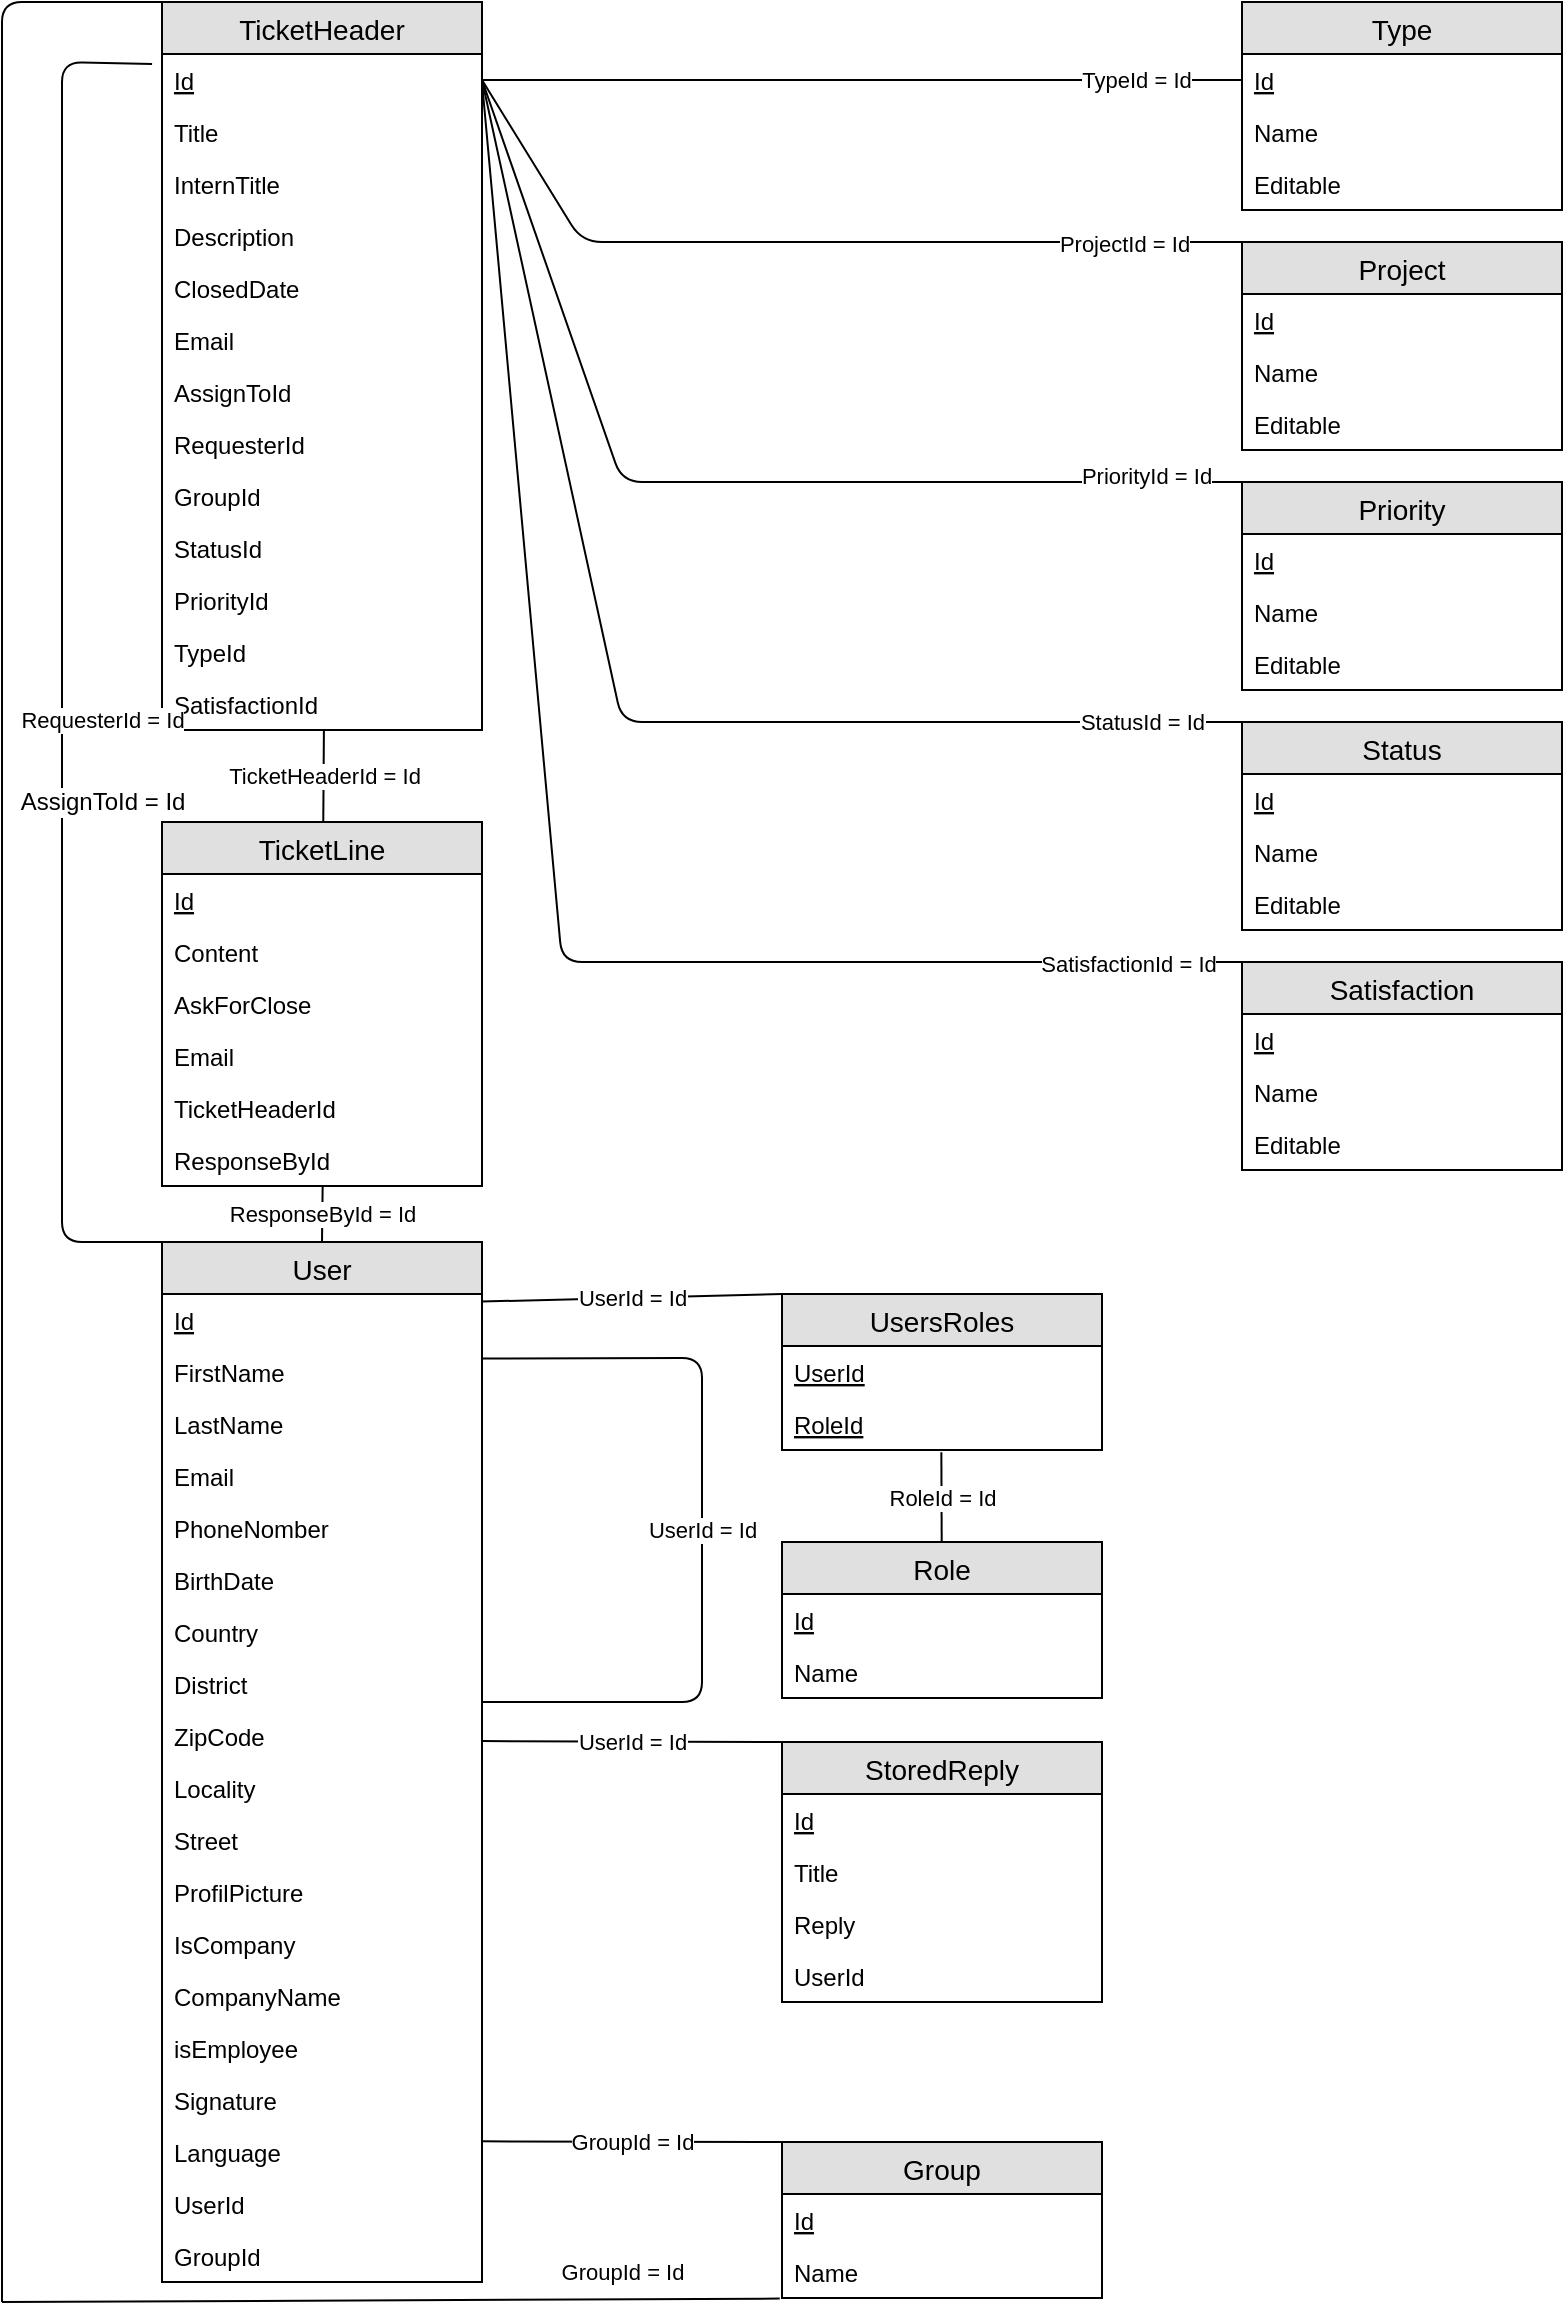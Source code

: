<mxfile version="12.8.1"><diagram id="8naeclaNu2q1nuFc6_Kx" name="Page-1"><mxGraphModel dx="1114" dy="1004" grid="1" gridSize="10" guides="1" tooltips="1" connect="1" arrows="1" fold="1" page="1" pageScale="1" pageWidth="827" pageHeight="1169" math="0" shadow="0"><root><mxCell id="0"/><mxCell id="1" parent="0"/><mxCell id="3Rf507GOH_H3I_IU7NwR-1" value="TicketHeader" style="swimlane;fontStyle=0;childLayout=stackLayout;horizontal=1;startSize=26;fillColor=#e0e0e0;horizontalStack=0;resizeParent=1;resizeParentMax=0;resizeLast=0;collapsible=1;marginBottom=0;swimlaneFillColor=#ffffff;align=center;fontSize=14;" vertex="1" parent="1"><mxGeometry x="90" y="10" width="160" height="364" as="geometry"/></mxCell><mxCell id="3Rf507GOH_H3I_IU7NwR-2" value="Id" style="text;strokeColor=none;fillColor=none;spacingLeft=4;spacingRight=4;overflow=hidden;rotatable=0;points=[[0,0.5],[1,0.5]];portConstraint=eastwest;fontSize=12;fontStyle=4" vertex="1" parent="3Rf507GOH_H3I_IU7NwR-1"><mxGeometry y="26" width="160" height="26" as="geometry"/></mxCell><mxCell id="3Rf507GOH_H3I_IU7NwR-3" value="Title" style="text;strokeColor=none;fillColor=none;spacingLeft=4;spacingRight=4;overflow=hidden;rotatable=0;points=[[0,0.5],[1,0.5]];portConstraint=eastwest;fontSize=12;" vertex="1" parent="3Rf507GOH_H3I_IU7NwR-1"><mxGeometry y="52" width="160" height="26" as="geometry"/></mxCell><mxCell id="3Rf507GOH_H3I_IU7NwR-4" value="InternTitle" style="text;strokeColor=none;fillColor=none;spacingLeft=4;spacingRight=4;overflow=hidden;rotatable=0;points=[[0,0.5],[1,0.5]];portConstraint=eastwest;fontSize=12;" vertex="1" parent="3Rf507GOH_H3I_IU7NwR-1"><mxGeometry y="78" width="160" height="26" as="geometry"/></mxCell><mxCell id="3Rf507GOH_H3I_IU7NwR-5" value="Description" style="text;strokeColor=none;fillColor=none;spacingLeft=4;spacingRight=4;overflow=hidden;rotatable=0;points=[[0,0.5],[1,0.5]];portConstraint=eastwest;fontSize=12;" vertex="1" parent="3Rf507GOH_H3I_IU7NwR-1"><mxGeometry y="104" width="160" height="26" as="geometry"/></mxCell><mxCell id="3Rf507GOH_H3I_IU7NwR-6" value="ClosedDate" style="text;strokeColor=none;fillColor=none;spacingLeft=4;spacingRight=4;overflow=hidden;rotatable=0;points=[[0,0.5],[1,0.5]];portConstraint=eastwest;fontSize=12;" vertex="1" parent="3Rf507GOH_H3I_IU7NwR-1"><mxGeometry y="130" width="160" height="26" as="geometry"/></mxCell><mxCell id="3Rf507GOH_H3I_IU7NwR-7" value="Email" style="text;strokeColor=none;fillColor=none;spacingLeft=4;spacingRight=4;overflow=hidden;rotatable=0;points=[[0,0.5],[1,0.5]];portConstraint=eastwest;fontSize=12;" vertex="1" parent="3Rf507GOH_H3I_IU7NwR-1"><mxGeometry y="156" width="160" height="26" as="geometry"/></mxCell><mxCell id="3Rf507GOH_H3I_IU7NwR-207" value="AssignToId" style="text;strokeColor=none;fillColor=none;spacingLeft=4;spacingRight=4;overflow=hidden;rotatable=0;points=[[0,0.5],[1,0.5]];portConstraint=eastwest;fontSize=12;" vertex="1" parent="3Rf507GOH_H3I_IU7NwR-1"><mxGeometry y="182" width="160" height="26" as="geometry"/></mxCell><mxCell id="3Rf507GOH_H3I_IU7NwR-209" value="RequesterId" style="text;strokeColor=none;fillColor=none;spacingLeft=4;spacingRight=4;overflow=hidden;rotatable=0;points=[[0,0.5],[1,0.5]];portConstraint=eastwest;fontSize=12;" vertex="1" parent="3Rf507GOH_H3I_IU7NwR-1"><mxGeometry y="208" width="160" height="26" as="geometry"/></mxCell><mxCell id="3Rf507GOH_H3I_IU7NwR-210" value="GroupId" style="text;strokeColor=none;fillColor=none;spacingLeft=4;spacingRight=4;overflow=hidden;rotatable=0;points=[[0,0.5],[1,0.5]];portConstraint=eastwest;fontSize=12;" vertex="1" parent="3Rf507GOH_H3I_IU7NwR-1"><mxGeometry y="234" width="160" height="26" as="geometry"/></mxCell><mxCell id="3Rf507GOH_H3I_IU7NwR-211" value="StatusId" style="text;strokeColor=none;fillColor=none;spacingLeft=4;spacingRight=4;overflow=hidden;rotatable=0;points=[[0,0.5],[1,0.5]];portConstraint=eastwest;fontSize=12;" vertex="1" parent="3Rf507GOH_H3I_IU7NwR-1"><mxGeometry y="260" width="160" height="26" as="geometry"/></mxCell><mxCell id="3Rf507GOH_H3I_IU7NwR-212" value="PriorityId" style="text;strokeColor=none;fillColor=none;spacingLeft=4;spacingRight=4;overflow=hidden;rotatable=0;points=[[0,0.5],[1,0.5]];portConstraint=eastwest;fontSize=12;" vertex="1" parent="3Rf507GOH_H3I_IU7NwR-1"><mxGeometry y="286" width="160" height="26" as="geometry"/></mxCell><mxCell id="3Rf507GOH_H3I_IU7NwR-213" value="TypeId" style="text;strokeColor=none;fillColor=none;spacingLeft=4;spacingRight=4;overflow=hidden;rotatable=0;points=[[0,0.5],[1,0.5]];portConstraint=eastwest;fontSize=12;" vertex="1" parent="3Rf507GOH_H3I_IU7NwR-1"><mxGeometry y="312" width="160" height="26" as="geometry"/></mxCell><mxCell id="3Rf507GOH_H3I_IU7NwR-214" value="SatisfactionId" style="text;strokeColor=none;fillColor=none;spacingLeft=4;spacingRight=4;overflow=hidden;rotatable=0;points=[[0,0.5],[1,0.5]];portConstraint=eastwest;fontSize=12;" vertex="1" parent="3Rf507GOH_H3I_IU7NwR-1"><mxGeometry y="338" width="160" height="26" as="geometry"/></mxCell><mxCell id="3Rf507GOH_H3I_IU7NwR-8" value="TicketLine" style="swimlane;fontStyle=0;childLayout=stackLayout;horizontal=1;startSize=26;fillColor=#e0e0e0;horizontalStack=0;resizeParent=1;resizeParentMax=0;resizeLast=0;collapsible=1;marginBottom=0;swimlaneFillColor=#ffffff;align=center;fontSize=14;" vertex="1" parent="1"><mxGeometry x="90" y="420" width="160" height="182" as="geometry"/></mxCell><mxCell id="3Rf507GOH_H3I_IU7NwR-9" value="Id" style="text;strokeColor=none;fillColor=none;spacingLeft=4;spacingRight=4;overflow=hidden;rotatable=0;points=[[0,0.5],[1,0.5]];portConstraint=eastwest;fontSize=12;fontStyle=4" vertex="1" parent="3Rf507GOH_H3I_IU7NwR-8"><mxGeometry y="26" width="160" height="26" as="geometry"/></mxCell><mxCell id="3Rf507GOH_H3I_IU7NwR-10" value="Content" style="text;strokeColor=none;fillColor=none;spacingLeft=4;spacingRight=4;overflow=hidden;rotatable=0;points=[[0,0.5],[1,0.5]];portConstraint=eastwest;fontSize=12;" vertex="1" parent="3Rf507GOH_H3I_IU7NwR-8"><mxGeometry y="52" width="160" height="26" as="geometry"/></mxCell><mxCell id="3Rf507GOH_H3I_IU7NwR-11" value="AskForClose" style="text;strokeColor=none;fillColor=none;spacingLeft=4;spacingRight=4;overflow=hidden;rotatable=0;points=[[0,0.5],[1,0.5]];portConstraint=eastwest;fontSize=12;" vertex="1" parent="3Rf507GOH_H3I_IU7NwR-8"><mxGeometry y="78" width="160" height="26" as="geometry"/></mxCell><mxCell id="3Rf507GOH_H3I_IU7NwR-12" value="Email" style="text;strokeColor=none;fillColor=none;spacingLeft=4;spacingRight=4;overflow=hidden;rotatable=0;points=[[0,0.5],[1,0.5]];portConstraint=eastwest;fontSize=12;" vertex="1" parent="3Rf507GOH_H3I_IU7NwR-8"><mxGeometry y="104" width="160" height="26" as="geometry"/></mxCell><mxCell id="3Rf507GOH_H3I_IU7NwR-216" value="TicketHeaderId" style="text;strokeColor=none;fillColor=none;spacingLeft=4;spacingRight=4;overflow=hidden;rotatable=0;points=[[0,0.5],[1,0.5]];portConstraint=eastwest;fontSize=12;" vertex="1" parent="3Rf507GOH_H3I_IU7NwR-8"><mxGeometry y="130" width="160" height="26" as="geometry"/></mxCell><mxCell id="3Rf507GOH_H3I_IU7NwR-223" value="ResponseById" style="text;strokeColor=none;fillColor=none;spacingLeft=4;spacingRight=4;overflow=hidden;rotatable=0;points=[[0,0.5],[1,0.5]];portConstraint=eastwest;fontSize=12;" vertex="1" parent="3Rf507GOH_H3I_IU7NwR-8"><mxGeometry y="156" width="160" height="26" as="geometry"/></mxCell><mxCell id="3Rf507GOH_H3I_IU7NwR-13" value="Type" style="swimlane;fontStyle=0;childLayout=stackLayout;horizontal=1;startSize=26;fillColor=#e0e0e0;horizontalStack=0;resizeParent=1;resizeParentMax=0;resizeLast=0;collapsible=1;marginBottom=0;swimlaneFillColor=#ffffff;align=center;fontSize=14;" vertex="1" parent="1"><mxGeometry x="630" y="10" width="160" height="104" as="geometry"/></mxCell><mxCell id="3Rf507GOH_H3I_IU7NwR-14" value="Id" style="text;strokeColor=none;fillColor=none;spacingLeft=4;spacingRight=4;overflow=hidden;rotatable=0;points=[[0,0.5],[1,0.5]];portConstraint=eastwest;fontSize=12;fontStyle=4" vertex="1" parent="3Rf507GOH_H3I_IU7NwR-13"><mxGeometry y="26" width="160" height="26" as="geometry"/></mxCell><mxCell id="3Rf507GOH_H3I_IU7NwR-15" value="Name" style="text;strokeColor=none;fillColor=none;spacingLeft=4;spacingRight=4;overflow=hidden;rotatable=0;points=[[0,0.5],[1,0.5]];portConstraint=eastwest;fontSize=12;" vertex="1" parent="3Rf507GOH_H3I_IU7NwR-13"><mxGeometry y="52" width="160" height="26" as="geometry"/></mxCell><mxCell id="3Rf507GOH_H3I_IU7NwR-16" value="Editable" style="text;strokeColor=none;fillColor=none;spacingLeft=4;spacingRight=4;overflow=hidden;rotatable=0;points=[[0,0.5],[1,0.5]];portConstraint=eastwest;fontSize=12;" vertex="1" parent="3Rf507GOH_H3I_IU7NwR-13"><mxGeometry y="78" width="160" height="26" as="geometry"/></mxCell><mxCell id="3Rf507GOH_H3I_IU7NwR-17" value="Project" style="swimlane;fontStyle=0;childLayout=stackLayout;horizontal=1;startSize=26;fillColor=#e0e0e0;horizontalStack=0;resizeParent=1;resizeParentMax=0;resizeLast=0;collapsible=1;marginBottom=0;swimlaneFillColor=#ffffff;align=center;fontSize=14;" vertex="1" parent="1"><mxGeometry x="630" y="130" width="160" height="104" as="geometry"/></mxCell><mxCell id="3Rf507GOH_H3I_IU7NwR-18" value="Id" style="text;strokeColor=none;fillColor=none;spacingLeft=4;spacingRight=4;overflow=hidden;rotatable=0;points=[[0,0.5],[1,0.5]];portConstraint=eastwest;fontSize=12;fontStyle=4" vertex="1" parent="3Rf507GOH_H3I_IU7NwR-17"><mxGeometry y="26" width="160" height="26" as="geometry"/></mxCell><mxCell id="3Rf507GOH_H3I_IU7NwR-19" value="Name" style="text;strokeColor=none;fillColor=none;spacingLeft=4;spacingRight=4;overflow=hidden;rotatable=0;points=[[0,0.5],[1,0.5]];portConstraint=eastwest;fontSize=12;" vertex="1" parent="3Rf507GOH_H3I_IU7NwR-17"><mxGeometry y="52" width="160" height="26" as="geometry"/></mxCell><mxCell id="3Rf507GOH_H3I_IU7NwR-20" value="Editable" style="text;strokeColor=none;fillColor=none;spacingLeft=4;spacingRight=4;overflow=hidden;rotatable=0;points=[[0,0.5],[1,0.5]];portConstraint=eastwest;fontSize=12;" vertex="1" parent="3Rf507GOH_H3I_IU7NwR-17"><mxGeometry y="78" width="160" height="26" as="geometry"/></mxCell><mxCell id="3Rf507GOH_H3I_IU7NwR-21" value="Priority" style="swimlane;fontStyle=0;childLayout=stackLayout;horizontal=1;startSize=26;fillColor=#e0e0e0;horizontalStack=0;resizeParent=1;resizeParentMax=0;resizeLast=0;collapsible=1;marginBottom=0;swimlaneFillColor=#ffffff;align=center;fontSize=14;" vertex="1" parent="1"><mxGeometry x="630" y="250" width="160" height="104" as="geometry"/></mxCell><mxCell id="3Rf507GOH_H3I_IU7NwR-22" value="Id" style="text;strokeColor=none;fillColor=none;spacingLeft=4;spacingRight=4;overflow=hidden;rotatable=0;points=[[0,0.5],[1,0.5]];portConstraint=eastwest;fontSize=12;fontStyle=4" vertex="1" parent="3Rf507GOH_H3I_IU7NwR-21"><mxGeometry y="26" width="160" height="26" as="geometry"/></mxCell><mxCell id="3Rf507GOH_H3I_IU7NwR-23" value="Name" style="text;strokeColor=none;fillColor=none;spacingLeft=4;spacingRight=4;overflow=hidden;rotatable=0;points=[[0,0.5],[1,0.5]];portConstraint=eastwest;fontSize=12;" vertex="1" parent="3Rf507GOH_H3I_IU7NwR-21"><mxGeometry y="52" width="160" height="26" as="geometry"/></mxCell><mxCell id="3Rf507GOH_H3I_IU7NwR-24" value="Editable" style="text;strokeColor=none;fillColor=none;spacingLeft=4;spacingRight=4;overflow=hidden;rotatable=0;points=[[0,0.5],[1,0.5]];portConstraint=eastwest;fontSize=12;" vertex="1" parent="3Rf507GOH_H3I_IU7NwR-21"><mxGeometry y="78" width="160" height="26" as="geometry"/></mxCell><mxCell id="3Rf507GOH_H3I_IU7NwR-25" value="Status" style="swimlane;fontStyle=0;childLayout=stackLayout;horizontal=1;startSize=26;fillColor=#e0e0e0;horizontalStack=0;resizeParent=1;resizeParentMax=0;resizeLast=0;collapsible=1;marginBottom=0;swimlaneFillColor=#ffffff;align=center;fontSize=14;" vertex="1" parent="1"><mxGeometry x="630" y="370" width="160" height="104" as="geometry"/></mxCell><mxCell id="3Rf507GOH_H3I_IU7NwR-26" value="Id" style="text;strokeColor=none;fillColor=none;spacingLeft=4;spacingRight=4;overflow=hidden;rotatable=0;points=[[0,0.5],[1,0.5]];portConstraint=eastwest;fontSize=12;fontStyle=4" vertex="1" parent="3Rf507GOH_H3I_IU7NwR-25"><mxGeometry y="26" width="160" height="26" as="geometry"/></mxCell><mxCell id="3Rf507GOH_H3I_IU7NwR-27" value="Name" style="text;strokeColor=none;fillColor=none;spacingLeft=4;spacingRight=4;overflow=hidden;rotatable=0;points=[[0,0.5],[1,0.5]];portConstraint=eastwest;fontSize=12;" vertex="1" parent="3Rf507GOH_H3I_IU7NwR-25"><mxGeometry y="52" width="160" height="26" as="geometry"/></mxCell><mxCell id="3Rf507GOH_H3I_IU7NwR-28" value="Editable" style="text;strokeColor=none;fillColor=none;spacingLeft=4;spacingRight=4;overflow=hidden;rotatable=0;points=[[0,0.5],[1,0.5]];portConstraint=eastwest;fontSize=12;" vertex="1" parent="3Rf507GOH_H3I_IU7NwR-25"><mxGeometry y="78" width="160" height="26" as="geometry"/></mxCell><mxCell id="3Rf507GOH_H3I_IU7NwR-29" value="Satisfaction" style="swimlane;fontStyle=0;childLayout=stackLayout;horizontal=1;startSize=26;fillColor=#e0e0e0;horizontalStack=0;resizeParent=1;resizeParentMax=0;resizeLast=0;collapsible=1;marginBottom=0;swimlaneFillColor=#ffffff;align=center;fontSize=14;" vertex="1" parent="1"><mxGeometry x="630" y="490" width="160" height="104" as="geometry"/></mxCell><mxCell id="3Rf507GOH_H3I_IU7NwR-30" value="Id" style="text;strokeColor=none;fillColor=none;spacingLeft=4;spacingRight=4;overflow=hidden;rotatable=0;points=[[0,0.5],[1,0.5]];portConstraint=eastwest;fontSize=12;fontStyle=4" vertex="1" parent="3Rf507GOH_H3I_IU7NwR-29"><mxGeometry y="26" width="160" height="26" as="geometry"/></mxCell><mxCell id="3Rf507GOH_H3I_IU7NwR-31" value="Name" style="text;strokeColor=none;fillColor=none;spacingLeft=4;spacingRight=4;overflow=hidden;rotatable=0;points=[[0,0.5],[1,0.5]];portConstraint=eastwest;fontSize=12;" vertex="1" parent="3Rf507GOH_H3I_IU7NwR-29"><mxGeometry y="52" width="160" height="26" as="geometry"/></mxCell><mxCell id="3Rf507GOH_H3I_IU7NwR-32" value="Editable" style="text;strokeColor=none;fillColor=none;spacingLeft=4;spacingRight=4;overflow=hidden;rotatable=0;points=[[0,0.5],[1,0.5]];portConstraint=eastwest;fontSize=12;" vertex="1" parent="3Rf507GOH_H3I_IU7NwR-29"><mxGeometry y="78" width="160" height="26" as="geometry"/></mxCell><mxCell id="3Rf507GOH_H3I_IU7NwR-33" value="User" style="swimlane;fontStyle=0;childLayout=stackLayout;horizontal=1;startSize=26;fillColor=#e0e0e0;horizontalStack=0;resizeParent=1;resizeParentMax=0;resizeLast=0;collapsible=1;marginBottom=0;swimlaneFillColor=#ffffff;align=center;fontSize=14;" vertex="1" parent="1"><mxGeometry x="90" y="630" width="160" height="520" as="geometry"/></mxCell><mxCell id="3Rf507GOH_H3I_IU7NwR-34" value="Id" style="text;strokeColor=none;fillColor=none;spacingLeft=4;spacingRight=4;overflow=hidden;rotatable=0;points=[[0,0.5],[1,0.5]];portConstraint=eastwest;fontSize=12;fontStyle=4" vertex="1" parent="3Rf507GOH_H3I_IU7NwR-33"><mxGeometry y="26" width="160" height="26" as="geometry"/></mxCell><mxCell id="3Rf507GOH_H3I_IU7NwR-35" value="FirstName" style="text;strokeColor=none;fillColor=none;spacingLeft=4;spacingRight=4;overflow=hidden;rotatable=0;points=[[0,0.5],[1,0.5]];portConstraint=eastwest;fontSize=12;" vertex="1" parent="3Rf507GOH_H3I_IU7NwR-33"><mxGeometry y="52" width="160" height="26" as="geometry"/></mxCell><mxCell id="3Rf507GOH_H3I_IU7NwR-36" value="LastName" style="text;strokeColor=none;fillColor=none;spacingLeft=4;spacingRight=4;overflow=hidden;rotatable=0;points=[[0,0.5],[1,0.5]];portConstraint=eastwest;fontSize=12;" vertex="1" parent="3Rf507GOH_H3I_IU7NwR-33"><mxGeometry y="78" width="160" height="26" as="geometry"/></mxCell><mxCell id="3Rf507GOH_H3I_IU7NwR-37" value="Email" style="text;strokeColor=none;fillColor=none;spacingLeft=4;spacingRight=4;overflow=hidden;rotatable=0;points=[[0,0.5],[1,0.5]];portConstraint=eastwest;fontSize=12;" vertex="1" parent="3Rf507GOH_H3I_IU7NwR-33"><mxGeometry y="104" width="160" height="26" as="geometry"/></mxCell><mxCell id="3Rf507GOH_H3I_IU7NwR-38" value="PhoneNomber" style="text;strokeColor=none;fillColor=none;spacingLeft=4;spacingRight=4;overflow=hidden;rotatable=0;points=[[0,0.5],[1,0.5]];portConstraint=eastwest;fontSize=12;" vertex="1" parent="3Rf507GOH_H3I_IU7NwR-33"><mxGeometry y="130" width="160" height="26" as="geometry"/></mxCell><mxCell id="3Rf507GOH_H3I_IU7NwR-39" value="BirthDate" style="text;strokeColor=none;fillColor=none;spacingLeft=4;spacingRight=4;overflow=hidden;rotatable=0;points=[[0,0.5],[1,0.5]];portConstraint=eastwest;fontSize=12;" vertex="1" parent="3Rf507GOH_H3I_IU7NwR-33"><mxGeometry y="156" width="160" height="26" as="geometry"/></mxCell><mxCell id="3Rf507GOH_H3I_IU7NwR-40" value="Country" style="text;strokeColor=none;fillColor=none;spacingLeft=4;spacingRight=4;overflow=hidden;rotatable=0;points=[[0,0.5],[1,0.5]];portConstraint=eastwest;fontSize=12;" vertex="1" parent="3Rf507GOH_H3I_IU7NwR-33"><mxGeometry y="182" width="160" height="26" as="geometry"/></mxCell><mxCell id="3Rf507GOH_H3I_IU7NwR-41" value="District" style="text;strokeColor=none;fillColor=none;spacingLeft=4;spacingRight=4;overflow=hidden;rotatable=0;points=[[0,0.5],[1,0.5]];portConstraint=eastwest;fontSize=12;" vertex="1" parent="3Rf507GOH_H3I_IU7NwR-33"><mxGeometry y="208" width="160" height="26" as="geometry"/></mxCell><mxCell id="3Rf507GOH_H3I_IU7NwR-42" value="ZipCode" style="text;strokeColor=none;fillColor=none;spacingLeft=4;spacingRight=4;overflow=hidden;rotatable=0;points=[[0,0.5],[1,0.5]];portConstraint=eastwest;fontSize=12;" vertex="1" parent="3Rf507GOH_H3I_IU7NwR-33"><mxGeometry y="234" width="160" height="26" as="geometry"/></mxCell><mxCell id="3Rf507GOH_H3I_IU7NwR-43" value="Locality" style="text;strokeColor=none;fillColor=none;spacingLeft=4;spacingRight=4;overflow=hidden;rotatable=0;points=[[0,0.5],[1,0.5]];portConstraint=eastwest;fontSize=12;" vertex="1" parent="3Rf507GOH_H3I_IU7NwR-33"><mxGeometry y="260" width="160" height="26" as="geometry"/></mxCell><mxCell id="3Rf507GOH_H3I_IU7NwR-44" value="Street" style="text;strokeColor=none;fillColor=none;spacingLeft=4;spacingRight=4;overflow=hidden;rotatable=0;points=[[0,0.5],[1,0.5]];portConstraint=eastwest;fontSize=12;" vertex="1" parent="3Rf507GOH_H3I_IU7NwR-33"><mxGeometry y="286" width="160" height="26" as="geometry"/></mxCell><mxCell id="3Rf507GOH_H3I_IU7NwR-45" value="ProfilPicture" style="text;strokeColor=none;fillColor=none;spacingLeft=4;spacingRight=4;overflow=hidden;rotatable=0;points=[[0,0.5],[1,0.5]];portConstraint=eastwest;fontSize=12;" vertex="1" parent="3Rf507GOH_H3I_IU7NwR-33"><mxGeometry y="312" width="160" height="26" as="geometry"/></mxCell><mxCell id="3Rf507GOH_H3I_IU7NwR-46" value="IsCompany" style="text;strokeColor=none;fillColor=none;spacingLeft=4;spacingRight=4;overflow=hidden;rotatable=0;points=[[0,0.5],[1,0.5]];portConstraint=eastwest;fontSize=12;" vertex="1" parent="3Rf507GOH_H3I_IU7NwR-33"><mxGeometry y="338" width="160" height="26" as="geometry"/></mxCell><mxCell id="3Rf507GOH_H3I_IU7NwR-47" value="CompanyName" style="text;strokeColor=none;fillColor=none;spacingLeft=4;spacingRight=4;overflow=hidden;rotatable=0;points=[[0,0.5],[1,0.5]];portConstraint=eastwest;fontSize=12;" vertex="1" parent="3Rf507GOH_H3I_IU7NwR-33"><mxGeometry y="364" width="160" height="26" as="geometry"/></mxCell><mxCell id="3Rf507GOH_H3I_IU7NwR-48" value="isEmployee" style="text;strokeColor=none;fillColor=none;spacingLeft=4;spacingRight=4;overflow=hidden;rotatable=0;points=[[0,0.5],[1,0.5]];portConstraint=eastwest;fontSize=12;" vertex="1" parent="3Rf507GOH_H3I_IU7NwR-33"><mxGeometry y="390" width="160" height="26" as="geometry"/></mxCell><mxCell id="3Rf507GOH_H3I_IU7NwR-49" value="Signature" style="text;strokeColor=none;fillColor=none;spacingLeft=4;spacingRight=4;overflow=hidden;rotatable=0;points=[[0,0.5],[1,0.5]];portConstraint=eastwest;fontSize=12;" vertex="1" parent="3Rf507GOH_H3I_IU7NwR-33"><mxGeometry y="416" width="160" height="26" as="geometry"/></mxCell><mxCell id="3Rf507GOH_H3I_IU7NwR-50" value="Language" style="text;strokeColor=none;fillColor=none;spacingLeft=4;spacingRight=4;overflow=hidden;rotatable=0;points=[[0,0.5],[1,0.5]];portConstraint=eastwest;fontSize=12;" vertex="1" parent="3Rf507GOH_H3I_IU7NwR-33"><mxGeometry y="442" width="160" height="26" as="geometry"/></mxCell><mxCell id="3Rf507GOH_H3I_IU7NwR-217" value="UserId" style="text;strokeColor=none;fillColor=none;spacingLeft=4;spacingRight=4;overflow=hidden;rotatable=0;points=[[0,0.5],[1,0.5]];portConstraint=eastwest;fontSize=12;" vertex="1" parent="3Rf507GOH_H3I_IU7NwR-33"><mxGeometry y="468" width="160" height="26" as="geometry"/></mxCell><mxCell id="3Rf507GOH_H3I_IU7NwR-218" value="GroupId" style="text;strokeColor=none;fillColor=none;spacingLeft=4;spacingRight=4;overflow=hidden;rotatable=0;points=[[0,0.5],[1,0.5]];portConstraint=eastwest;fontSize=12;" vertex="1" parent="3Rf507GOH_H3I_IU7NwR-33"><mxGeometry y="494" width="160" height="26" as="geometry"/></mxCell><mxCell id="3Rf507GOH_H3I_IU7NwR-225" value="UserId = Id" style="endArrow=none;html=1;exitX=1.001;exitY=0.242;exitDx=0;exitDy=0;exitPerimeter=0;" edge="1" parent="3Rf507GOH_H3I_IU7NwR-33" source="3Rf507GOH_H3I_IU7NwR-35"><mxGeometry width="50" height="50" relative="1" as="geometry"><mxPoint x="150.0" y="199.998" as="sourcePoint"/><mxPoint x="160" y="230" as="targetPoint"/><Array as="points"><mxPoint x="270" y="58"/><mxPoint x="270" y="230"/></Array></mxGeometry></mxCell><mxCell id="3Rf507GOH_H3I_IU7NwR-51" value="StoredReply" style="swimlane;fontStyle=0;childLayout=stackLayout;horizontal=1;startSize=26;fillColor=#e0e0e0;horizontalStack=0;resizeParent=1;resizeParentMax=0;resizeLast=0;collapsible=1;marginBottom=0;swimlaneFillColor=#ffffff;align=center;fontSize=14;" vertex="1" parent="1"><mxGeometry x="400" y="880" width="160" height="130" as="geometry"/></mxCell><mxCell id="3Rf507GOH_H3I_IU7NwR-52" value="Id" style="text;strokeColor=none;fillColor=none;spacingLeft=4;spacingRight=4;overflow=hidden;rotatable=0;points=[[0,0.5],[1,0.5]];portConstraint=eastwest;fontSize=12;fontStyle=4" vertex="1" parent="3Rf507GOH_H3I_IU7NwR-51"><mxGeometry y="26" width="160" height="26" as="geometry"/></mxCell><mxCell id="3Rf507GOH_H3I_IU7NwR-53" value="Title" style="text;strokeColor=none;fillColor=none;spacingLeft=4;spacingRight=4;overflow=hidden;rotatable=0;points=[[0,0.5],[1,0.5]];portConstraint=eastwest;fontSize=12;" vertex="1" parent="3Rf507GOH_H3I_IU7NwR-51"><mxGeometry y="52" width="160" height="26" as="geometry"/></mxCell><mxCell id="3Rf507GOH_H3I_IU7NwR-54" value="Reply" style="text;strokeColor=none;fillColor=none;spacingLeft=4;spacingRight=4;overflow=hidden;rotatable=0;points=[[0,0.5],[1,0.5]];portConstraint=eastwest;fontSize=12;" vertex="1" parent="3Rf507GOH_H3I_IU7NwR-51"><mxGeometry y="78" width="160" height="26" as="geometry"/></mxCell><mxCell id="3Rf507GOH_H3I_IU7NwR-219" value="UserId" style="text;strokeColor=none;fillColor=none;spacingLeft=4;spacingRight=4;overflow=hidden;rotatable=0;points=[[0,0.5],[1,0.5]];portConstraint=eastwest;fontSize=12;" vertex="1" parent="3Rf507GOH_H3I_IU7NwR-51"><mxGeometry y="104" width="160" height="26" as="geometry"/></mxCell><mxCell id="3Rf507GOH_H3I_IU7NwR-55" value="Group" style="swimlane;fontStyle=0;childLayout=stackLayout;horizontal=1;startSize=26;fillColor=#e0e0e0;horizontalStack=0;resizeParent=1;resizeParentMax=0;resizeLast=0;collapsible=1;marginBottom=0;swimlaneFillColor=#ffffff;align=center;fontSize=14;" vertex="1" parent="1"><mxGeometry x="400" y="1080" width="160" height="78" as="geometry"/></mxCell><mxCell id="3Rf507GOH_H3I_IU7NwR-56" value="Id" style="text;strokeColor=none;fillColor=none;spacingLeft=4;spacingRight=4;overflow=hidden;rotatable=0;points=[[0,0.5],[1,0.5]];portConstraint=eastwest;fontSize=12;fontStyle=4" vertex="1" parent="3Rf507GOH_H3I_IU7NwR-55"><mxGeometry y="26" width="160" height="26" as="geometry"/></mxCell><mxCell id="3Rf507GOH_H3I_IU7NwR-57" value="Name" style="text;strokeColor=none;fillColor=none;spacingLeft=4;spacingRight=4;overflow=hidden;rotatable=0;points=[[0,0.5],[1,0.5]];portConstraint=eastwest;fontSize=12;" vertex="1" parent="3Rf507GOH_H3I_IU7NwR-55"><mxGeometry y="52" width="160" height="26" as="geometry"/></mxCell><mxCell id="3Rf507GOH_H3I_IU7NwR-60" value="TicketHeaderId = Id" style="endArrow=none;html=1;exitX=0.506;exitY=0.987;exitDx=0;exitDy=0;exitPerimeter=0;" edge="1" parent="1" source="3Rf507GOH_H3I_IU7NwR-214" target="3Rf507GOH_H3I_IU7NwR-8"><mxGeometry width="50" height="50" relative="1" as="geometry"><mxPoint x="170" y="473" as="sourcePoint"/><mxPoint x="170" y="239" as="targetPoint"/></mxGeometry></mxCell><mxCell id="3Rf507GOH_H3I_IU7NwR-61" value="RequesterId = Id" style="endArrow=none;html=1;entryX=-0.031;entryY=0.192;entryDx=0;entryDy=0;exitX=0;exitY=0;exitDx=0;exitDy=0;entryPerimeter=0;" edge="1" parent="1" source="3Rf507GOH_H3I_IU7NwR-33" target="3Rf507GOH_H3I_IU7NwR-2"><mxGeometry x="-0.09" y="-20" width="50" height="50" relative="1" as="geometry"><mxPoint x="40" y="570" as="sourcePoint"/><mxPoint x="430" y="370" as="targetPoint"/><Array as="points"><mxPoint x="40" y="630"/><mxPoint x="40" y="520"/><mxPoint x="40" y="40"/></Array><mxPoint as="offset"/></mxGeometry></mxCell><mxCell id="3Rf507GOH_H3I_IU7NwR-69" value="ResponseById = Id" style="endArrow=none;html=1;entryX=0.5;entryY=0;entryDx=0;entryDy=0;exitX=0.502;exitY=1.019;exitDx=0;exitDy=0;exitPerimeter=0;" edge="1" parent="1" target="3Rf507GOH_H3I_IU7NwR-33" source="3Rf507GOH_H3I_IU7NwR-223"><mxGeometry width="50" height="50" relative="1" as="geometry"><mxPoint x="170" y="634" as="sourcePoint"/><mxPoint x="160" y="739" as="targetPoint"/></mxGeometry></mxCell><mxCell id="3Rf507GOH_H3I_IU7NwR-73" value="GroupId = Id" style="endArrow=none;html=1;exitX=1;exitY=0.295;exitDx=0;exitDy=0;exitPerimeter=0;entryX=0;entryY=0;entryDx=0;entryDy=0;" edge="1" parent="1" source="3Rf507GOH_H3I_IU7NwR-50" target="3Rf507GOH_H3I_IU7NwR-55"><mxGeometry width="50" height="50" relative="1" as="geometry"><mxPoint x="160" y="1391" as="sourcePoint"/><mxPoint x="400" y="1072" as="targetPoint"/></mxGeometry></mxCell><mxCell id="3Rf507GOH_H3I_IU7NwR-76" value="UserId = Id" style="endArrow=none;html=1;exitX=1.001;exitY=0.598;exitDx=0;exitDy=0;entryX=0;entryY=0;entryDx=0;entryDy=0;exitPerimeter=0;" edge="1" parent="1" source="3Rf507GOH_H3I_IU7NwR-42" target="3Rf507GOH_H3I_IU7NwR-51"><mxGeometry width="50" height="50" relative="1" as="geometry"><mxPoint x="381.0" y="1230" as="sourcePoint"/><mxPoint x="420" y="980" as="targetPoint"/></mxGeometry></mxCell><mxCell id="3Rf507GOH_H3I_IU7NwR-78" value="TypeId = Id" style="endArrow=none;html=1;entryX=0;entryY=0.5;entryDx=0;entryDy=0;exitX=1;exitY=0.5;exitDx=0;exitDy=0;" edge="1" parent="1" source="3Rf507GOH_H3I_IU7NwR-2" target="3Rf507GOH_H3I_IU7NwR-14"><mxGeometry x="0.718" width="50" height="50" relative="1" as="geometry"><mxPoint x="253" y="60" as="sourcePoint"/><mxPoint x="413" y="49" as="targetPoint"/><mxPoint as="offset"/></mxGeometry></mxCell><mxCell id="3Rf507GOH_H3I_IU7NwR-81" value="ProjectId = Id" style="endArrow=none;html=1;entryX=0;entryY=0;entryDx=0;entryDy=0;exitX=1;exitY=0.5;exitDx=0;exitDy=0;" edge="1" parent="1" source="3Rf507GOH_H3I_IU7NwR-2" target="3Rf507GOH_H3I_IU7NwR-17"><mxGeometry x="0.725" y="-1" width="50" height="50" relative="1" as="geometry"><mxPoint x="260" y="59" as="sourcePoint"/><mxPoint x="413" y="130" as="targetPoint"/><mxPoint as="offset"/><Array as="points"><mxPoint x="300" y="130"/></Array></mxGeometry></mxCell><mxCell id="3Rf507GOH_H3I_IU7NwR-84" value="PriorityId = Id" style="endArrow=none;html=1;entryX=0;entryY=0;entryDx=0;entryDy=0;exitX=1;exitY=0.5;exitDx=0;exitDy=0;" edge="1" parent="1" source="3Rf507GOH_H3I_IU7NwR-2" target="3Rf507GOH_H3I_IU7NwR-21"><mxGeometry x="0.817" y="3" width="50" height="50" relative="1" as="geometry"><mxPoint x="254" y="169" as="sourcePoint"/><mxPoint x="413" y="250" as="targetPoint"/><mxPoint as="offset"/><Array as="points"><mxPoint x="320" y="250"/></Array></mxGeometry></mxCell><mxCell id="3Rf507GOH_H3I_IU7NwR-87" value="StatusId = Id" style="endArrow=none;html=1;entryX=0;entryY=0;entryDx=0;entryDy=0;exitX=1;exitY=0.5;exitDx=0;exitDy=0;" edge="1" parent="1" source="3Rf507GOH_H3I_IU7NwR-2" target="3Rf507GOH_H3I_IU7NwR-25"><mxGeometry x="0.843" width="50" height="50" relative="1" as="geometry"><mxPoint x="250" y="170" as="sourcePoint"/><mxPoint x="413" y="371.0" as="targetPoint"/><mxPoint as="offset"/><Array as="points"><mxPoint x="320" y="370"/></Array></mxGeometry></mxCell><mxCell id="3Rf507GOH_H3I_IU7NwR-90" value="SatisfactionId = Id" style="endArrow=none;html=1;entryX=0;entryY=0;entryDx=0;entryDy=0;" edge="1" parent="1" target="3Rf507GOH_H3I_IU7NwR-29"><mxGeometry x="0.853" y="-1" width="50" height="50" relative="1" as="geometry"><mxPoint x="250" y="50" as="sourcePoint"/><mxPoint x="413" y="492" as="targetPoint"/><mxPoint as="offset"/><Array as="points"><mxPoint x="290" y="490"/></Array></mxGeometry></mxCell><mxCell id="3Rf507GOH_H3I_IU7NwR-92" value="" style="endArrow=none;html=1;entryX=0;entryY=0;entryDx=0;entryDy=0;" edge="1" parent="1" target="3Rf507GOH_H3I_IU7NwR-1"><mxGeometry width="50" height="50" relative="1" as="geometry"><mxPoint x="10" y="1160" as="sourcePoint"/><mxPoint x="230" y="270" as="targetPoint"/><Array as="points"><mxPoint x="10" y="10"/></Array></mxGeometry></mxCell><mxCell id="3Rf507GOH_H3I_IU7NwR-96" value="Role" style="swimlane;fontStyle=0;childLayout=stackLayout;horizontal=1;startSize=26;fillColor=#e0e0e0;horizontalStack=0;resizeParent=1;resizeParentMax=0;resizeLast=0;collapsible=1;marginBottom=0;swimlaneFillColor=#ffffff;align=center;fontSize=14;" vertex="1" parent="1"><mxGeometry x="400" y="780" width="160" height="78" as="geometry"/></mxCell><mxCell id="3Rf507GOH_H3I_IU7NwR-97" value="Id" style="text;strokeColor=none;fillColor=none;spacingLeft=4;spacingRight=4;overflow=hidden;rotatable=0;points=[[0,0.5],[1,0.5]];portConstraint=eastwest;fontSize=12;fontStyle=4" vertex="1" parent="3Rf507GOH_H3I_IU7NwR-96"><mxGeometry y="26" width="160" height="26" as="geometry"/></mxCell><mxCell id="3Rf507GOH_H3I_IU7NwR-98" value="Name" style="text;strokeColor=none;fillColor=none;spacingLeft=4;spacingRight=4;overflow=hidden;rotatable=0;points=[[0,0.5],[1,0.5]];portConstraint=eastwest;fontSize=12;" vertex="1" parent="3Rf507GOH_H3I_IU7NwR-96"><mxGeometry y="52" width="160" height="26" as="geometry"/></mxCell><mxCell id="3Rf507GOH_H3I_IU7NwR-101" value="UserId = Id" style="endArrow=none;html=1;entryX=0;entryY=0;entryDx=0;entryDy=0;exitX=0.998;exitY=0.146;exitDx=0;exitDy=0;exitPerimeter=0;" edge="1" parent="1" target="3Rf507GOH_H3I_IU7NwR-220" source="3Rf507GOH_H3I_IU7NwR-34"><mxGeometry width="50" height="50" relative="1" as="geometry"><mxPoint x="290" y="820" as="sourcePoint"/><mxPoint x="309" y="950" as="targetPoint"/></mxGeometry></mxCell><mxCell id="3Rf507GOH_H3I_IU7NwR-102" value="RoleId = Id" style="endArrow=none;html=1;exitX=0.498;exitY=1.045;exitDx=0;exitDy=0;exitPerimeter=0;" edge="1" parent="1" source="3Rf507GOH_H3I_IU7NwR-222" target="3Rf507GOH_H3I_IU7NwR-96"><mxGeometry width="50" height="50" relative="1" as="geometry"><mxPoint x="450" y="910" as="sourcePoint"/><mxPoint x="431" y="710" as="targetPoint"/></mxGeometry></mxCell><mxCell id="3Rf507GOH_H3I_IU7NwR-215" value="GroupId = Id" style="endArrow=none;html=1;exitX=-0.007;exitY=1.011;exitDx=0;exitDy=0;exitPerimeter=0;" edge="1" parent="1" source="3Rf507GOH_H3I_IU7NwR-57"><mxGeometry x="-0.595" y="-14" width="50" height="50" relative="1" as="geometry"><mxPoint x="80" y="1320" as="sourcePoint"/><mxPoint x="10" y="1160" as="targetPoint"/><Array as="points"/><mxPoint as="offset"/></mxGeometry></mxCell><mxCell id="3Rf507GOH_H3I_IU7NwR-220" value="UsersRoles" style="swimlane;fontStyle=0;childLayout=stackLayout;horizontal=1;startSize=26;fillColor=#e0e0e0;horizontalStack=0;resizeParent=1;resizeParentMax=0;resizeLast=0;collapsible=1;marginBottom=0;swimlaneFillColor=#ffffff;align=center;fontSize=14;" vertex="1" parent="1"><mxGeometry x="400" y="656" width="160" height="78" as="geometry"/></mxCell><mxCell id="3Rf507GOH_H3I_IU7NwR-221" value="UserId" style="text;strokeColor=none;fillColor=none;spacingLeft=4;spacingRight=4;overflow=hidden;rotatable=0;points=[[0,0.5],[1,0.5]];portConstraint=eastwest;fontSize=12;fontStyle=4" vertex="1" parent="3Rf507GOH_H3I_IU7NwR-220"><mxGeometry y="26" width="160" height="26" as="geometry"/></mxCell><mxCell id="3Rf507GOH_H3I_IU7NwR-222" value="RoleId" style="text;strokeColor=none;fillColor=none;spacingLeft=4;spacingRight=4;overflow=hidden;rotatable=0;points=[[0,0.5],[1,0.5]];portConstraint=eastwest;fontSize=12;fontStyle=4" vertex="1" parent="3Rf507GOH_H3I_IU7NwR-220"><mxGeometry y="52" width="160" height="26" as="geometry"/></mxCell><mxCell id="3Rf507GOH_H3I_IU7NwR-224" value="AssignToId = Id" style="text;html=1;align=center;verticalAlign=middle;resizable=0;points=[];autosize=1;labelBackgroundColor=#ffffff;" vertex="1" parent="1"><mxGeometry x="10" y="400" width="100" height="20" as="geometry"/></mxCell></root></mxGraphModel></diagram></mxfile>